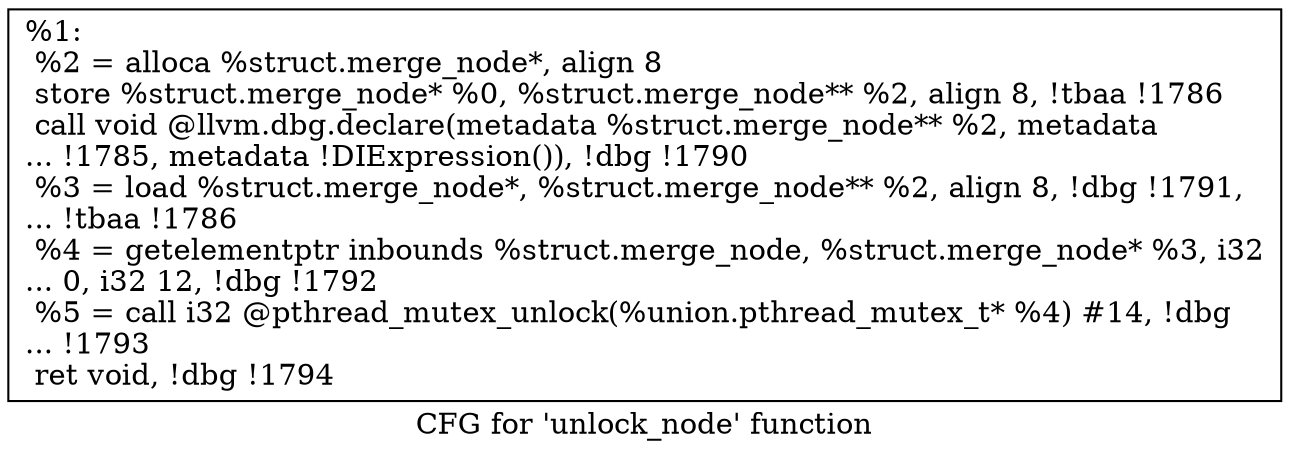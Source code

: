 digraph "CFG for 'unlock_node' function" {
	label="CFG for 'unlock_node' function";

	Node0x1faa890 [shape=record,label="{%1:\l  %2 = alloca %struct.merge_node*, align 8\l  store %struct.merge_node* %0, %struct.merge_node** %2, align 8, !tbaa !1786\l  call void @llvm.dbg.declare(metadata %struct.merge_node** %2, metadata\l... !1785, metadata !DIExpression()), !dbg !1790\l  %3 = load %struct.merge_node*, %struct.merge_node** %2, align 8, !dbg !1791,\l... !tbaa !1786\l  %4 = getelementptr inbounds %struct.merge_node, %struct.merge_node* %3, i32\l... 0, i32 12, !dbg !1792\l  %5 = call i32 @pthread_mutex_unlock(%union.pthread_mutex_t* %4) #14, !dbg\l... !1793\l  ret void, !dbg !1794\l}"];
}
